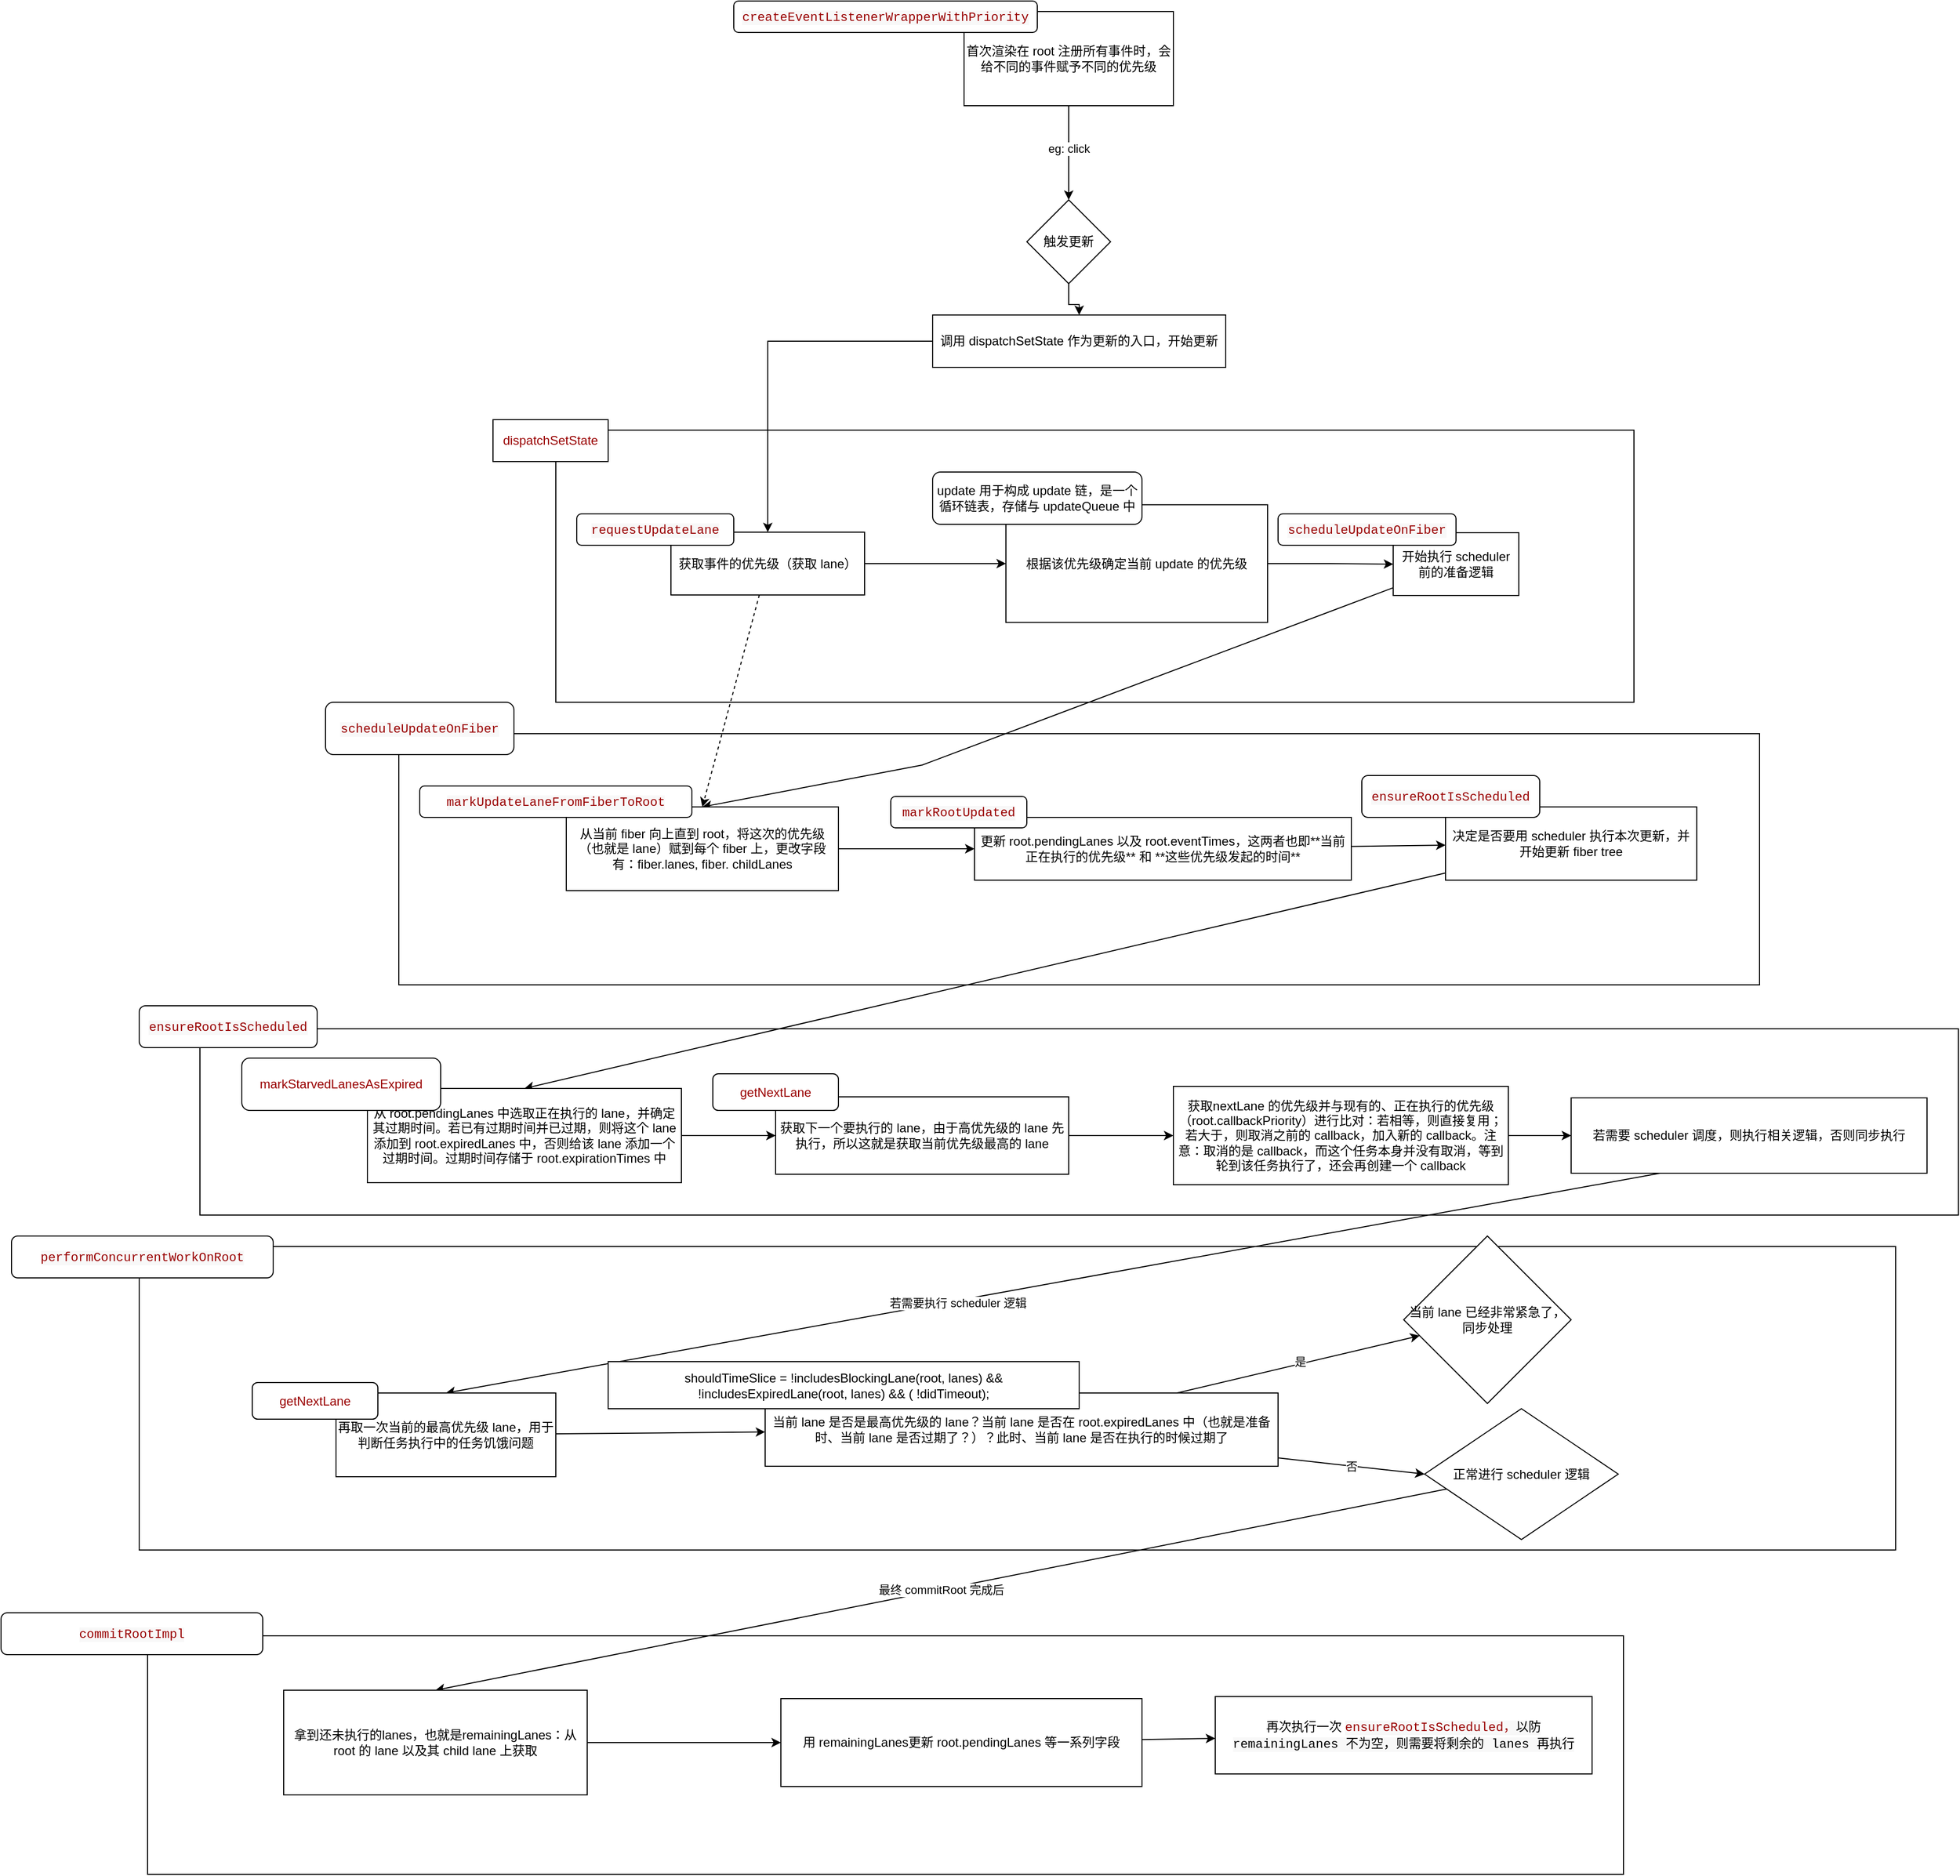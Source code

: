 <mxfile version="20.4.2" type="github">
  <diagram id="Xz5dcwEycWzlKQeUu8vr" name="第 1 页">
    <mxGraphModel dx="2253" dy="826" grid="1" gridSize="10" guides="1" tooltips="1" connect="1" arrows="1" fold="1" page="1" pageScale="1" pageWidth="827" pageHeight="1169" math="0" shadow="0">
      <root>
        <mxCell id="0" />
        <mxCell id="1" parent="0" />
        <mxCell id="jcw5m3FHX2k2lTRZ_1a_-76" value="" style="rounded=0;whiteSpace=wrap;html=1;fontColor=#000000;" parent="1" vertex="1">
          <mxGeometry x="-490" y="1602" width="1410" height="228" as="geometry" />
        </mxCell>
        <mxCell id="jcw5m3FHX2k2lTRZ_1a_-75" value="" style="rounded=0;whiteSpace=wrap;html=1;fontColor=#000000;" parent="1" vertex="1">
          <mxGeometry x="-498" y="1230" width="1678" height="290" as="geometry" />
        </mxCell>
        <mxCell id="jcw5m3FHX2k2lTRZ_1a_-72" value="" style="rounded=0;whiteSpace=wrap;html=1;fontColor=#000000;" parent="1" vertex="1">
          <mxGeometry x="-440" y="1022" width="1680" height="178" as="geometry" />
        </mxCell>
        <mxCell id="jcw5m3FHX2k2lTRZ_1a_-35" value="" style="rounded=0;whiteSpace=wrap;html=1;fontColor=#000000;" parent="1" vertex="1">
          <mxGeometry x="-250" y="740" width="1300" height="240" as="geometry" />
        </mxCell>
        <mxCell id="jcw5m3FHX2k2lTRZ_1a_-26" value="" style="rounded=0;whiteSpace=wrap;html=1;" parent="1" vertex="1">
          <mxGeometry x="-100" y="450" width="1030" height="260" as="geometry" />
        </mxCell>
        <mxCell id="jcw5m3FHX2k2lTRZ_1a_-5" style="edgeStyle=orthogonalEdgeStyle;rounded=0;orthogonalLoop=1;jettySize=auto;html=1;entryX=0.5;entryY=0;entryDx=0;entryDy=0;" parent="1" source="jcw5m3FHX2k2lTRZ_1a_-2" target="jcw5m3FHX2k2lTRZ_1a_-4" edge="1">
          <mxGeometry relative="1" as="geometry" />
        </mxCell>
        <mxCell id="jcw5m3FHX2k2lTRZ_1a_-6" value="eg: click" style="edgeLabel;html=1;align=center;verticalAlign=middle;resizable=0;points=[];" parent="jcw5m3FHX2k2lTRZ_1a_-5" vertex="1" connectable="0">
          <mxGeometry x="-0.089" relative="1" as="geometry">
            <mxPoint as="offset" />
          </mxGeometry>
        </mxCell>
        <mxCell id="jcw5m3FHX2k2lTRZ_1a_-2" value="首次渲染在 root 注册所有事件时，会给不同的事件赋予不同的优先级" style="rounded=0;whiteSpace=wrap;html=1;" parent="1" vertex="1">
          <mxGeometry x="290" y="50" width="200" height="90" as="geometry" />
        </mxCell>
        <mxCell id="jcw5m3FHX2k2lTRZ_1a_-3" value="&lt;span style=&quot;color: rgb(153, 0, 0); font-family: Menlo, Monaco, Consolas, &amp;quot;Courier New&amp;quot;, monospace; text-align: start; background-color: rgb(248, 248, 248);&quot;&gt;createEventListenerWrapperWithPriority&lt;/span&gt;" style="rounded=1;whiteSpace=wrap;html=1;" parent="1" vertex="1">
          <mxGeometry x="70" y="40" width="290" height="30" as="geometry" />
        </mxCell>
        <mxCell id="jcw5m3FHX2k2lTRZ_1a_-10" style="edgeStyle=orthogonalEdgeStyle;rounded=0;orthogonalLoop=1;jettySize=auto;html=1;entryX=0.5;entryY=0;entryDx=0;entryDy=0;" parent="1" source="jcw5m3FHX2k2lTRZ_1a_-4" target="jcw5m3FHX2k2lTRZ_1a_-9" edge="1">
          <mxGeometry relative="1" as="geometry" />
        </mxCell>
        <mxCell id="jcw5m3FHX2k2lTRZ_1a_-4" value="触发更新" style="rhombus;whiteSpace=wrap;html=1;" parent="1" vertex="1">
          <mxGeometry x="350" y="230" width="80" height="80" as="geometry" />
        </mxCell>
        <mxCell id="jcw5m3FHX2k2lTRZ_1a_-12" style="edgeStyle=orthogonalEdgeStyle;rounded=0;orthogonalLoop=1;jettySize=auto;html=1;" parent="1" source="jcw5m3FHX2k2lTRZ_1a_-9" target="jcw5m3FHX2k2lTRZ_1a_-11" edge="1">
          <mxGeometry relative="1" as="geometry" />
        </mxCell>
        <mxCell id="jcw5m3FHX2k2lTRZ_1a_-9" value="调用 dispatchSetState 作为更新的入口，开始更新" style="rounded=0;whiteSpace=wrap;html=1;" parent="1" vertex="1">
          <mxGeometry x="260" y="340" width="280" height="50" as="geometry" />
        </mxCell>
        <mxCell id="jcw5m3FHX2k2lTRZ_1a_-15" style="edgeStyle=orthogonalEdgeStyle;rounded=0;orthogonalLoop=1;jettySize=auto;html=1;" parent="1" source="jcw5m3FHX2k2lTRZ_1a_-11" target="jcw5m3FHX2k2lTRZ_1a_-16" edge="1">
          <mxGeometry relative="1" as="geometry">
            <mxPoint x="370" y="480" as="targetPoint" />
          </mxGeometry>
        </mxCell>
        <mxCell id="jcw5m3FHX2k2lTRZ_1a_-25" style="edgeStyle=none;rounded=0;orthogonalLoop=1;jettySize=auto;html=1;entryX=0.5;entryY=0;entryDx=0;entryDy=0;dashed=1;" parent="1" source="jcw5m3FHX2k2lTRZ_1a_-11" target="jcw5m3FHX2k2lTRZ_1a_-23" edge="1">
          <mxGeometry relative="1" as="geometry" />
        </mxCell>
        <mxCell id="jcw5m3FHX2k2lTRZ_1a_-11" value="获取事件的优先级（获取 lane）" style="rounded=0;whiteSpace=wrap;html=1;" parent="1" vertex="1">
          <mxGeometry x="10" y="547.5" width="185" height="60" as="geometry" />
        </mxCell>
        <mxCell id="jcw5m3FHX2k2lTRZ_1a_-13" value="&lt;span style=&quot;color: rgb(153, 0, 0); font-family: Menlo, Monaco, Consolas, &amp;quot;Courier New&amp;quot;, monospace; text-align: start; background-color: rgb(248, 248, 248);&quot;&gt;requestUpdateLane&lt;/span&gt;" style="rounded=1;whiteSpace=wrap;html=1;" parent="1" vertex="1">
          <mxGeometry x="-80" y="530" width="150" height="30" as="geometry" />
        </mxCell>
        <mxCell id="jcw5m3FHX2k2lTRZ_1a_-21" style="edgeStyle=orthogonalEdgeStyle;rounded=0;orthogonalLoop=1;jettySize=auto;html=1;entryX=0;entryY=0.5;entryDx=0;entryDy=0;" parent="1" source="jcw5m3FHX2k2lTRZ_1a_-16" target="jcw5m3FHX2k2lTRZ_1a_-19" edge="1">
          <mxGeometry relative="1" as="geometry" />
        </mxCell>
        <mxCell id="jcw5m3FHX2k2lTRZ_1a_-16" value="根据该优先级确定当前 update 的优先级" style="rounded=0;whiteSpace=wrap;html=1;" parent="1" vertex="1">
          <mxGeometry x="330" y="521.25" width="250" height="112.5" as="geometry" />
        </mxCell>
        <mxCell id="jcw5m3FHX2k2lTRZ_1a_-18" value="update 用于构成 update 链，是一个循环链表，存储与 updateQueue 中" style="rounded=1;whiteSpace=wrap;html=1;" parent="1" vertex="1">
          <mxGeometry x="260" y="490" width="200" height="50" as="geometry" />
        </mxCell>
        <mxCell id="jcw5m3FHX2k2lTRZ_1a_-22" style="rounded=0;orthogonalLoop=1;jettySize=auto;html=1;entryX=0.5;entryY=0;entryDx=0;entryDy=0;" parent="1" source="jcw5m3FHX2k2lTRZ_1a_-19" target="jcw5m3FHX2k2lTRZ_1a_-23" edge="1">
          <mxGeometry relative="1" as="geometry">
            <mxPoint x="100" y="810" as="targetPoint" />
            <Array as="points">
              <mxPoint x="250" y="770" />
            </Array>
          </mxGeometry>
        </mxCell>
        <mxCell id="jcw5m3FHX2k2lTRZ_1a_-19" value="开始执行 scheduler 前的准备逻辑" style="rounded=0;whiteSpace=wrap;html=1;" parent="1" vertex="1">
          <mxGeometry x="700" y="548" width="120" height="60" as="geometry" />
        </mxCell>
        <mxCell id="jcw5m3FHX2k2lTRZ_1a_-20" value="&lt;span style=&quot;color: rgb(153, 0, 0); font-family: Menlo, Monaco, Consolas, &amp;quot;Courier New&amp;quot;, monospace; text-align: start; background-color: rgb(248, 248, 248);&quot;&gt;scheduleUpdateOnFiber&lt;/span&gt;" style="rounded=1;whiteSpace=wrap;html=1;" parent="1" vertex="1">
          <mxGeometry x="590" y="530" width="170" height="30" as="geometry" />
        </mxCell>
        <mxCell id="jcw5m3FHX2k2lTRZ_1a_-29" style="edgeStyle=none;rounded=0;orthogonalLoop=1;jettySize=auto;html=1;entryX=0;entryY=0.5;entryDx=0;entryDy=0;fontColor=#990000;" parent="1" source="jcw5m3FHX2k2lTRZ_1a_-23" target="jcw5m3FHX2k2lTRZ_1a_-28" edge="1">
          <mxGeometry relative="1" as="geometry" />
        </mxCell>
        <mxCell id="jcw5m3FHX2k2lTRZ_1a_-23" value="从当前 fiber 向上直到 root，将这次的优先级（也就是 lane）赋到每个 fiber 上，更改字段有：fiber.lanes, fiber. childLanes" style="rounded=0;whiteSpace=wrap;html=1;" parent="1" vertex="1">
          <mxGeometry x="-90" y="810" width="260" height="80" as="geometry" />
        </mxCell>
        <mxCell id="jcw5m3FHX2k2lTRZ_1a_-24" value="&lt;span style=&quot;color: rgb(153, 0, 0); font-family: Menlo, Monaco, Consolas, &amp;quot;Courier New&amp;quot;, monospace; text-align: start; background-color: rgb(248, 248, 248);&quot;&gt;markUpdateLaneFromFiberToRoot&lt;/span&gt;" style="rounded=1;whiteSpace=wrap;html=1;" parent="1" vertex="1">
          <mxGeometry x="-230" y="790" width="260" height="30" as="geometry" />
        </mxCell>
        <mxCell id="jcw5m3FHX2k2lTRZ_1a_-27" value="&lt;font color=&quot;#990000&quot;&gt;dispatchSetState&lt;/font&gt;" style="rounded=0;whiteSpace=wrap;html=1;" parent="1" vertex="1">
          <mxGeometry x="-160" y="440" width="110" height="40" as="geometry" />
        </mxCell>
        <mxCell id="jcw5m3FHX2k2lTRZ_1a_-32" style="edgeStyle=none;rounded=0;orthogonalLoop=1;jettySize=auto;html=1;fontColor=#000000;" parent="1" source="jcw5m3FHX2k2lTRZ_1a_-28" target="jcw5m3FHX2k2lTRZ_1a_-33" edge="1">
          <mxGeometry relative="1" as="geometry">
            <mxPoint x="740" y="850" as="targetPoint" />
          </mxGeometry>
        </mxCell>
        <mxCell id="jcw5m3FHX2k2lTRZ_1a_-28" value="&lt;font color=&quot;#000000&quot;&gt;更新 root.pendingLanes 以及 root.eventTimes，这两者也即**当前正在执行的优先级** 和 **这些优先级发起的时间**&lt;/font&gt;" style="rounded=0;whiteSpace=wrap;html=1;fontColor=#990000;" parent="1" vertex="1">
          <mxGeometry x="300" y="820" width="360" height="60" as="geometry" />
        </mxCell>
        <mxCell id="jcw5m3FHX2k2lTRZ_1a_-31" value="&lt;span style=&quot;color: rgb(153, 0, 0); font-family: Menlo, Monaco, Consolas, &amp;quot;Courier New&amp;quot;, monospace; text-align: start; background-color: rgb(248, 248, 248);&quot;&gt;markRootUpdated&lt;/span&gt;" style="rounded=1;whiteSpace=wrap;html=1;fontColor=#000000;" parent="1" vertex="1">
          <mxGeometry x="220" y="800" width="130" height="30" as="geometry" />
        </mxCell>
        <mxCell id="jcw5m3FHX2k2lTRZ_1a_-39" style="edgeStyle=none;rounded=0;orthogonalLoop=1;jettySize=auto;html=1;entryX=0.5;entryY=0;entryDx=0;entryDy=0;fontColor=#990000;" parent="1" source="jcw5m3FHX2k2lTRZ_1a_-33" target="jcw5m3FHX2k2lTRZ_1a_-37" edge="1">
          <mxGeometry relative="1" as="geometry" />
        </mxCell>
        <mxCell id="jcw5m3FHX2k2lTRZ_1a_-33" value="决定是否要用 scheduler 执行本次更新，并开始更新 fiber tree" style="rounded=0;whiteSpace=wrap;html=1;fontColor=#000000;" parent="1" vertex="1">
          <mxGeometry x="750" y="810" width="240" height="70" as="geometry" />
        </mxCell>
        <mxCell id="jcw5m3FHX2k2lTRZ_1a_-34" value="&lt;span style=&quot;color: rgb(153, 0, 0); font-family: Menlo, Monaco, Consolas, &amp;quot;Courier New&amp;quot;, monospace; text-align: start; background-color: rgb(248, 248, 248);&quot;&gt;ensureRootIsScheduled&lt;/span&gt;" style="rounded=1;whiteSpace=wrap;html=1;fontColor=#000000;" parent="1" vertex="1">
          <mxGeometry x="670" y="780" width="170" height="40" as="geometry" />
        </mxCell>
        <mxCell id="jcw5m3FHX2k2lTRZ_1a_-36" value="&lt;span style=&quot;color: rgb(153, 0, 0); font-family: Menlo, Monaco, Consolas, &amp;quot;Courier New&amp;quot;, monospace; text-align: start; background-color: rgb(248, 248, 248);&quot;&gt;scheduleUpdateOnFiber&lt;/span&gt;" style="rounded=1;whiteSpace=wrap;html=1;fontColor=#000000;" parent="1" vertex="1">
          <mxGeometry x="-320" y="710" width="180" height="50" as="geometry" />
        </mxCell>
        <mxCell id="jcw5m3FHX2k2lTRZ_1a_-40" style="edgeStyle=none;rounded=0;orthogonalLoop=1;jettySize=auto;html=1;fontColor=#990000;" parent="1" source="jcw5m3FHX2k2lTRZ_1a_-37" target="jcw5m3FHX2k2lTRZ_1a_-41" edge="1">
          <mxGeometry relative="1" as="geometry">
            <mxPoint x="100" y="1124" as="targetPoint" />
          </mxGeometry>
        </mxCell>
        <mxCell id="jcw5m3FHX2k2lTRZ_1a_-37" value="从 root.pendingLanes 中选取正在执行的 lane，并确定其过期时间。若已有过期时间并已过期，则将这个 lane 添加到 root.expiredLanes 中，否则给该 lane 添加一个过期时间。过期时间存储于&amp;nbsp;root.expirationTimes 中" style="rounded=0;whiteSpace=wrap;html=1;fontColor=#000000;" parent="1" vertex="1">
          <mxGeometry x="-280" y="1079" width="300" height="90" as="geometry" />
        </mxCell>
        <mxCell id="jcw5m3FHX2k2lTRZ_1a_-38" value="&lt;font color=&quot;#990000&quot;&gt;markStarvedLanesAsExpired&lt;/font&gt;" style="rounded=1;whiteSpace=wrap;html=1;fontColor=#000000;" parent="1" vertex="1">
          <mxGeometry x="-400" y="1050" width="190" height="50" as="geometry" />
        </mxCell>
        <mxCell id="jcw5m3FHX2k2lTRZ_1a_-43" style="edgeStyle=none;rounded=0;orthogonalLoop=1;jettySize=auto;html=1;fontColor=#990000;" parent="1" source="jcw5m3FHX2k2lTRZ_1a_-41" target="jcw5m3FHX2k2lTRZ_1a_-44" edge="1">
          <mxGeometry relative="1" as="geometry">
            <mxPoint x="550" y="1124" as="targetPoint" />
          </mxGeometry>
        </mxCell>
        <mxCell id="jcw5m3FHX2k2lTRZ_1a_-41" value="&lt;font color=&quot;#000000&quot;&gt;获取下一个要执行的 lane，由于高优先级的 lane 先执行，所以这就是获取当前优先级最高的 lane&lt;/font&gt;" style="rounded=0;whiteSpace=wrap;html=1;fontColor=#990000;" parent="1" vertex="1">
          <mxGeometry x="110" y="1087" width="280" height="74" as="geometry" />
        </mxCell>
        <mxCell id="jcw5m3FHX2k2lTRZ_1a_-42" value="&lt;font color=&quot;#990000&quot;&gt;getNextLane&lt;/font&gt;" style="rounded=1;whiteSpace=wrap;html=1;fontColor=#000000;" parent="1" vertex="1">
          <mxGeometry x="50" y="1065" width="120" height="35" as="geometry" />
        </mxCell>
        <mxCell id="jcw5m3FHX2k2lTRZ_1a_-46" style="edgeStyle=none;rounded=0;orthogonalLoop=1;jettySize=auto;html=1;fontColor=#000000;" parent="1" source="jcw5m3FHX2k2lTRZ_1a_-44" target="jcw5m3FHX2k2lTRZ_1a_-47" edge="1">
          <mxGeometry relative="1" as="geometry">
            <mxPoint x="900" y="1122" as="targetPoint" />
          </mxGeometry>
        </mxCell>
        <mxCell id="jcw5m3FHX2k2lTRZ_1a_-44" value="&lt;font color=&quot;#000000&quot;&gt;获取nextLane 的优先级并与现有的、正在执行的优先级（root.callbackPriority）进行比对：若相等，则直接复用；若大于，则取消之前的 callback，加入新的 callback。注意：取消的是 callback，而这个任务本身并没有取消，等到轮到该任务执行了，还会再创建一个 callback&lt;/font&gt;" style="rounded=0;whiteSpace=wrap;html=1;fontColor=#990000;" parent="1" vertex="1">
          <mxGeometry x="490" y="1077" width="320" height="94" as="geometry" />
        </mxCell>
        <mxCell id="jcw5m3FHX2k2lTRZ_1a_-49" style="edgeStyle=none;rounded=0;orthogonalLoop=1;jettySize=auto;html=1;fontColor=#000000;entryX=0.5;entryY=0;entryDx=0;entryDy=0;exitX=0.25;exitY=1;exitDx=0;exitDy=0;" parent="1" source="jcw5m3FHX2k2lTRZ_1a_-47" target="jcw5m3FHX2k2lTRZ_1a_-50" edge="1">
          <mxGeometry relative="1" as="geometry">
            <mxPoint x="-120" y="1320" as="targetPoint" />
          </mxGeometry>
        </mxCell>
        <mxCell id="jcw5m3FHX2k2lTRZ_1a_-51" value="若需要执行 scheduler 逻辑" style="edgeLabel;html=1;align=center;verticalAlign=middle;resizable=0;points=[];fontColor=#000000;" parent="jcw5m3FHX2k2lTRZ_1a_-49" vertex="1" connectable="0">
          <mxGeometry x="0.16" y="2" relative="1" as="geometry">
            <mxPoint x="1" as="offset" />
          </mxGeometry>
        </mxCell>
        <mxCell id="jcw5m3FHX2k2lTRZ_1a_-47" value="若需要 scheduler 调度，则执行相关逻辑，否则同步执行" style="rounded=0;whiteSpace=wrap;html=1;fontColor=#000000;" parent="1" vertex="1">
          <mxGeometry x="870" y="1088" width="340" height="72" as="geometry" />
        </mxCell>
        <mxCell id="jcw5m3FHX2k2lTRZ_1a_-55" style="edgeStyle=none;rounded=0;orthogonalLoop=1;jettySize=auto;html=1;fontColor=#000000;" parent="1" source="jcw5m3FHX2k2lTRZ_1a_-50" target="jcw5m3FHX2k2lTRZ_1a_-56" edge="1">
          <mxGeometry relative="1" as="geometry">
            <mxPoint x="40" y="1410" as="targetPoint" />
          </mxGeometry>
        </mxCell>
        <mxCell id="jcw5m3FHX2k2lTRZ_1a_-50" value="再取一次当前的最高优先级 lane，用于判断任务执行中的任务饥饿问题" style="rounded=0;whiteSpace=wrap;html=1;fontColor=#000000;" parent="1" vertex="1">
          <mxGeometry x="-310" y="1370" width="210" height="80" as="geometry" />
        </mxCell>
        <mxCell id="jcw5m3FHX2k2lTRZ_1a_-52" value="&lt;span style=&quot;color: rgb(153, 0, 0); font-family: Menlo, Monaco, Consolas, &amp;quot;Courier New&amp;quot;, monospace; text-align: start; background-color: rgb(248, 248, 248);&quot;&gt;performConcurrentWorkOnRoot&lt;/span&gt;" style="rounded=1;whiteSpace=wrap;html=1;fontColor=#000000;" parent="1" vertex="1">
          <mxGeometry x="-620" y="1220" width="250" height="40" as="geometry" />
        </mxCell>
        <mxCell id="jcw5m3FHX2k2lTRZ_1a_-54" value="&lt;font color=&quot;#990000&quot;&gt;getNextLane&lt;/font&gt;" style="rounded=1;whiteSpace=wrap;html=1;fontColor=#000000;" parent="1" vertex="1">
          <mxGeometry x="-390" y="1360" width="120" height="35" as="geometry" />
        </mxCell>
        <mxCell id="jcw5m3FHX2k2lTRZ_1a_-58" value="否" style="edgeStyle=none;rounded=0;orthogonalLoop=1;jettySize=auto;html=1;fontColor=#000000;entryX=0;entryY=0.5;entryDx=0;entryDy=0;" parent="1" source="jcw5m3FHX2k2lTRZ_1a_-56" target="jcw5m3FHX2k2lTRZ_1a_-59" edge="1">
          <mxGeometry relative="1" as="geometry">
            <mxPoint x="690" y="1405" as="targetPoint" />
          </mxGeometry>
        </mxCell>
        <mxCell id="jcw5m3FHX2k2lTRZ_1a_-62" style="edgeStyle=none;rounded=0;orthogonalLoop=1;jettySize=auto;html=1;fontColor=#000000;" parent="1" source="jcw5m3FHX2k2lTRZ_1a_-56" target="jcw5m3FHX2k2lTRZ_1a_-63" edge="1">
          <mxGeometry relative="1" as="geometry">
            <mxPoint x="680" y="1310" as="targetPoint" />
          </mxGeometry>
        </mxCell>
        <mxCell id="jcw5m3FHX2k2lTRZ_1a_-64" value="是" style="edgeLabel;html=1;align=center;verticalAlign=middle;resizable=0;points=[];fontColor=#000000;" parent="jcw5m3FHX2k2lTRZ_1a_-62" vertex="1" connectable="0">
          <mxGeometry x="0.021" y="2" relative="1" as="geometry">
            <mxPoint as="offset" />
          </mxGeometry>
        </mxCell>
        <mxCell id="jcw5m3FHX2k2lTRZ_1a_-56" value="当前 lane 是否是最高优先级的 lane？当前 lane 是否在 root.expiredLanes 中（也就是准备时、当前 lane 是否过期了？）？此时、当前 lane 是否在执行的时候过期了" style="rounded=0;whiteSpace=wrap;html=1;fontColor=#000000;" parent="1" vertex="1">
          <mxGeometry x="100" y="1370" width="490" height="70" as="geometry" />
        </mxCell>
        <mxCell id="jcw5m3FHX2k2lTRZ_1a_-57" value="shouldTimeSlice = !includesBlockingLane(root, lanes) &amp;amp;&amp;amp; !includesExpiredLane(root, lanes) &amp;amp;&amp;amp; ( !didTimeout);" style="rounded=0;whiteSpace=wrap;html=1;fontColor=#000000;" parent="1" vertex="1">
          <mxGeometry x="-50" y="1340" width="450" height="45" as="geometry" />
        </mxCell>
        <mxCell id="jcw5m3FHX2k2lTRZ_1a_-65" value="最终 commitRoot 完成后" style="edgeStyle=none;rounded=0;orthogonalLoop=1;jettySize=auto;html=1;fontColor=#000000;entryX=0.5;entryY=0;entryDx=0;entryDy=0;" parent="1" source="jcw5m3FHX2k2lTRZ_1a_-59" target="jcw5m3FHX2k2lTRZ_1a_-66" edge="1">
          <mxGeometry relative="1" as="geometry">
            <mxPoint x="-20" y="1670" as="targetPoint" />
          </mxGeometry>
        </mxCell>
        <mxCell id="jcw5m3FHX2k2lTRZ_1a_-59" value="正常进行 scheduler 逻辑" style="rhombus;whiteSpace=wrap;html=1;fontColor=#000000;" parent="1" vertex="1">
          <mxGeometry x="730" y="1385" width="185" height="125" as="geometry" />
        </mxCell>
        <mxCell id="jcw5m3FHX2k2lTRZ_1a_-63" value="当前 lane 已经非常紧急了，同步处理" style="rhombus;whiteSpace=wrap;html=1;fontColor=#000000;" parent="1" vertex="1">
          <mxGeometry x="710" y="1220" width="160" height="160" as="geometry" />
        </mxCell>
        <mxCell id="jcw5m3FHX2k2lTRZ_1a_-67" style="edgeStyle=none;rounded=0;orthogonalLoop=1;jettySize=auto;html=1;fontColor=#000000;" parent="1" source="jcw5m3FHX2k2lTRZ_1a_-66" target="jcw5m3FHX2k2lTRZ_1a_-68" edge="1">
          <mxGeometry relative="1" as="geometry">
            <mxPoint x="50" y="1704" as="targetPoint" />
          </mxGeometry>
        </mxCell>
        <mxCell id="jcw5m3FHX2k2lTRZ_1a_-66" value="拿到还未执行的lanes，也就是remainingLanes：从root 的 lane 以及其 child lane 上获取" style="rounded=0;whiteSpace=wrap;html=1;fontColor=#000000;" parent="1" vertex="1">
          <mxGeometry x="-360" y="1654" width="290" height="100" as="geometry" />
        </mxCell>
        <mxCell id="jcw5m3FHX2k2lTRZ_1a_-69" style="edgeStyle=none;rounded=0;orthogonalLoop=1;jettySize=auto;html=1;fontColor=#000000;" parent="1" source="jcw5m3FHX2k2lTRZ_1a_-68" target="jcw5m3FHX2k2lTRZ_1a_-70" edge="1">
          <mxGeometry relative="1" as="geometry">
            <mxPoint x="590" y="1704" as="targetPoint" />
          </mxGeometry>
        </mxCell>
        <mxCell id="jcw5m3FHX2k2lTRZ_1a_-68" value="用 remainingLanes更新 root.pendingLanes 等一系列字段" style="rounded=0;whiteSpace=wrap;html=1;fontColor=#000000;" parent="1" vertex="1">
          <mxGeometry x="115" y="1662" width="345" height="84" as="geometry" />
        </mxCell>
        <mxCell id="jcw5m3FHX2k2lTRZ_1a_-70" value="再次执行一次&amp;nbsp;&lt;span style=&quot;color: rgb(153, 0, 0); font-family: Menlo, Monaco, Consolas, &amp;quot;Courier New&amp;quot;, monospace; text-align: start; background-color: rgb(248, 248, 248);&quot;&gt;ensureRootIsScheduled，&lt;/span&gt;&lt;span style=&quot;font-family: Menlo, Monaco, Consolas, &amp;quot;Courier New&amp;quot;, monospace; text-align: start; background-color: rgb(248, 248, 248);&quot;&gt;以防 remainingLanes 不为空，则需要将剩余的 lanes 再执行&lt;/span&gt;" style="rounded=0;whiteSpace=wrap;html=1;fontColor=#000000;" parent="1" vertex="1">
          <mxGeometry x="530" y="1660" width="360" height="74" as="geometry" />
        </mxCell>
        <mxCell id="jcw5m3FHX2k2lTRZ_1a_-73" value="&lt;span style=&quot;color: rgb(153, 0, 0); font-family: Menlo, Monaco, Consolas, &amp;quot;Courier New&amp;quot;, monospace; text-align: start; background-color: rgb(248, 248, 248);&quot;&gt;ensureRootIsScheduled&lt;/span&gt;" style="rounded=1;whiteSpace=wrap;html=1;fontColor=#000000;" parent="1" vertex="1">
          <mxGeometry x="-498" y="1000" width="170" height="40" as="geometry" />
        </mxCell>
        <mxCell id="jcw5m3FHX2k2lTRZ_1a_-77" value="&lt;span style=&quot;color: rgb(153, 0, 0); font-family: Menlo, Monaco, Consolas, &amp;quot;Courier New&amp;quot;, monospace; text-align: start; background-color: rgb(248, 248, 248);&quot;&gt;commitRootImpl&lt;/span&gt;" style="rounded=1;whiteSpace=wrap;html=1;fontColor=#000000;" parent="1" vertex="1">
          <mxGeometry x="-630" y="1580" width="250" height="40" as="geometry" />
        </mxCell>
      </root>
    </mxGraphModel>
  </diagram>
</mxfile>
